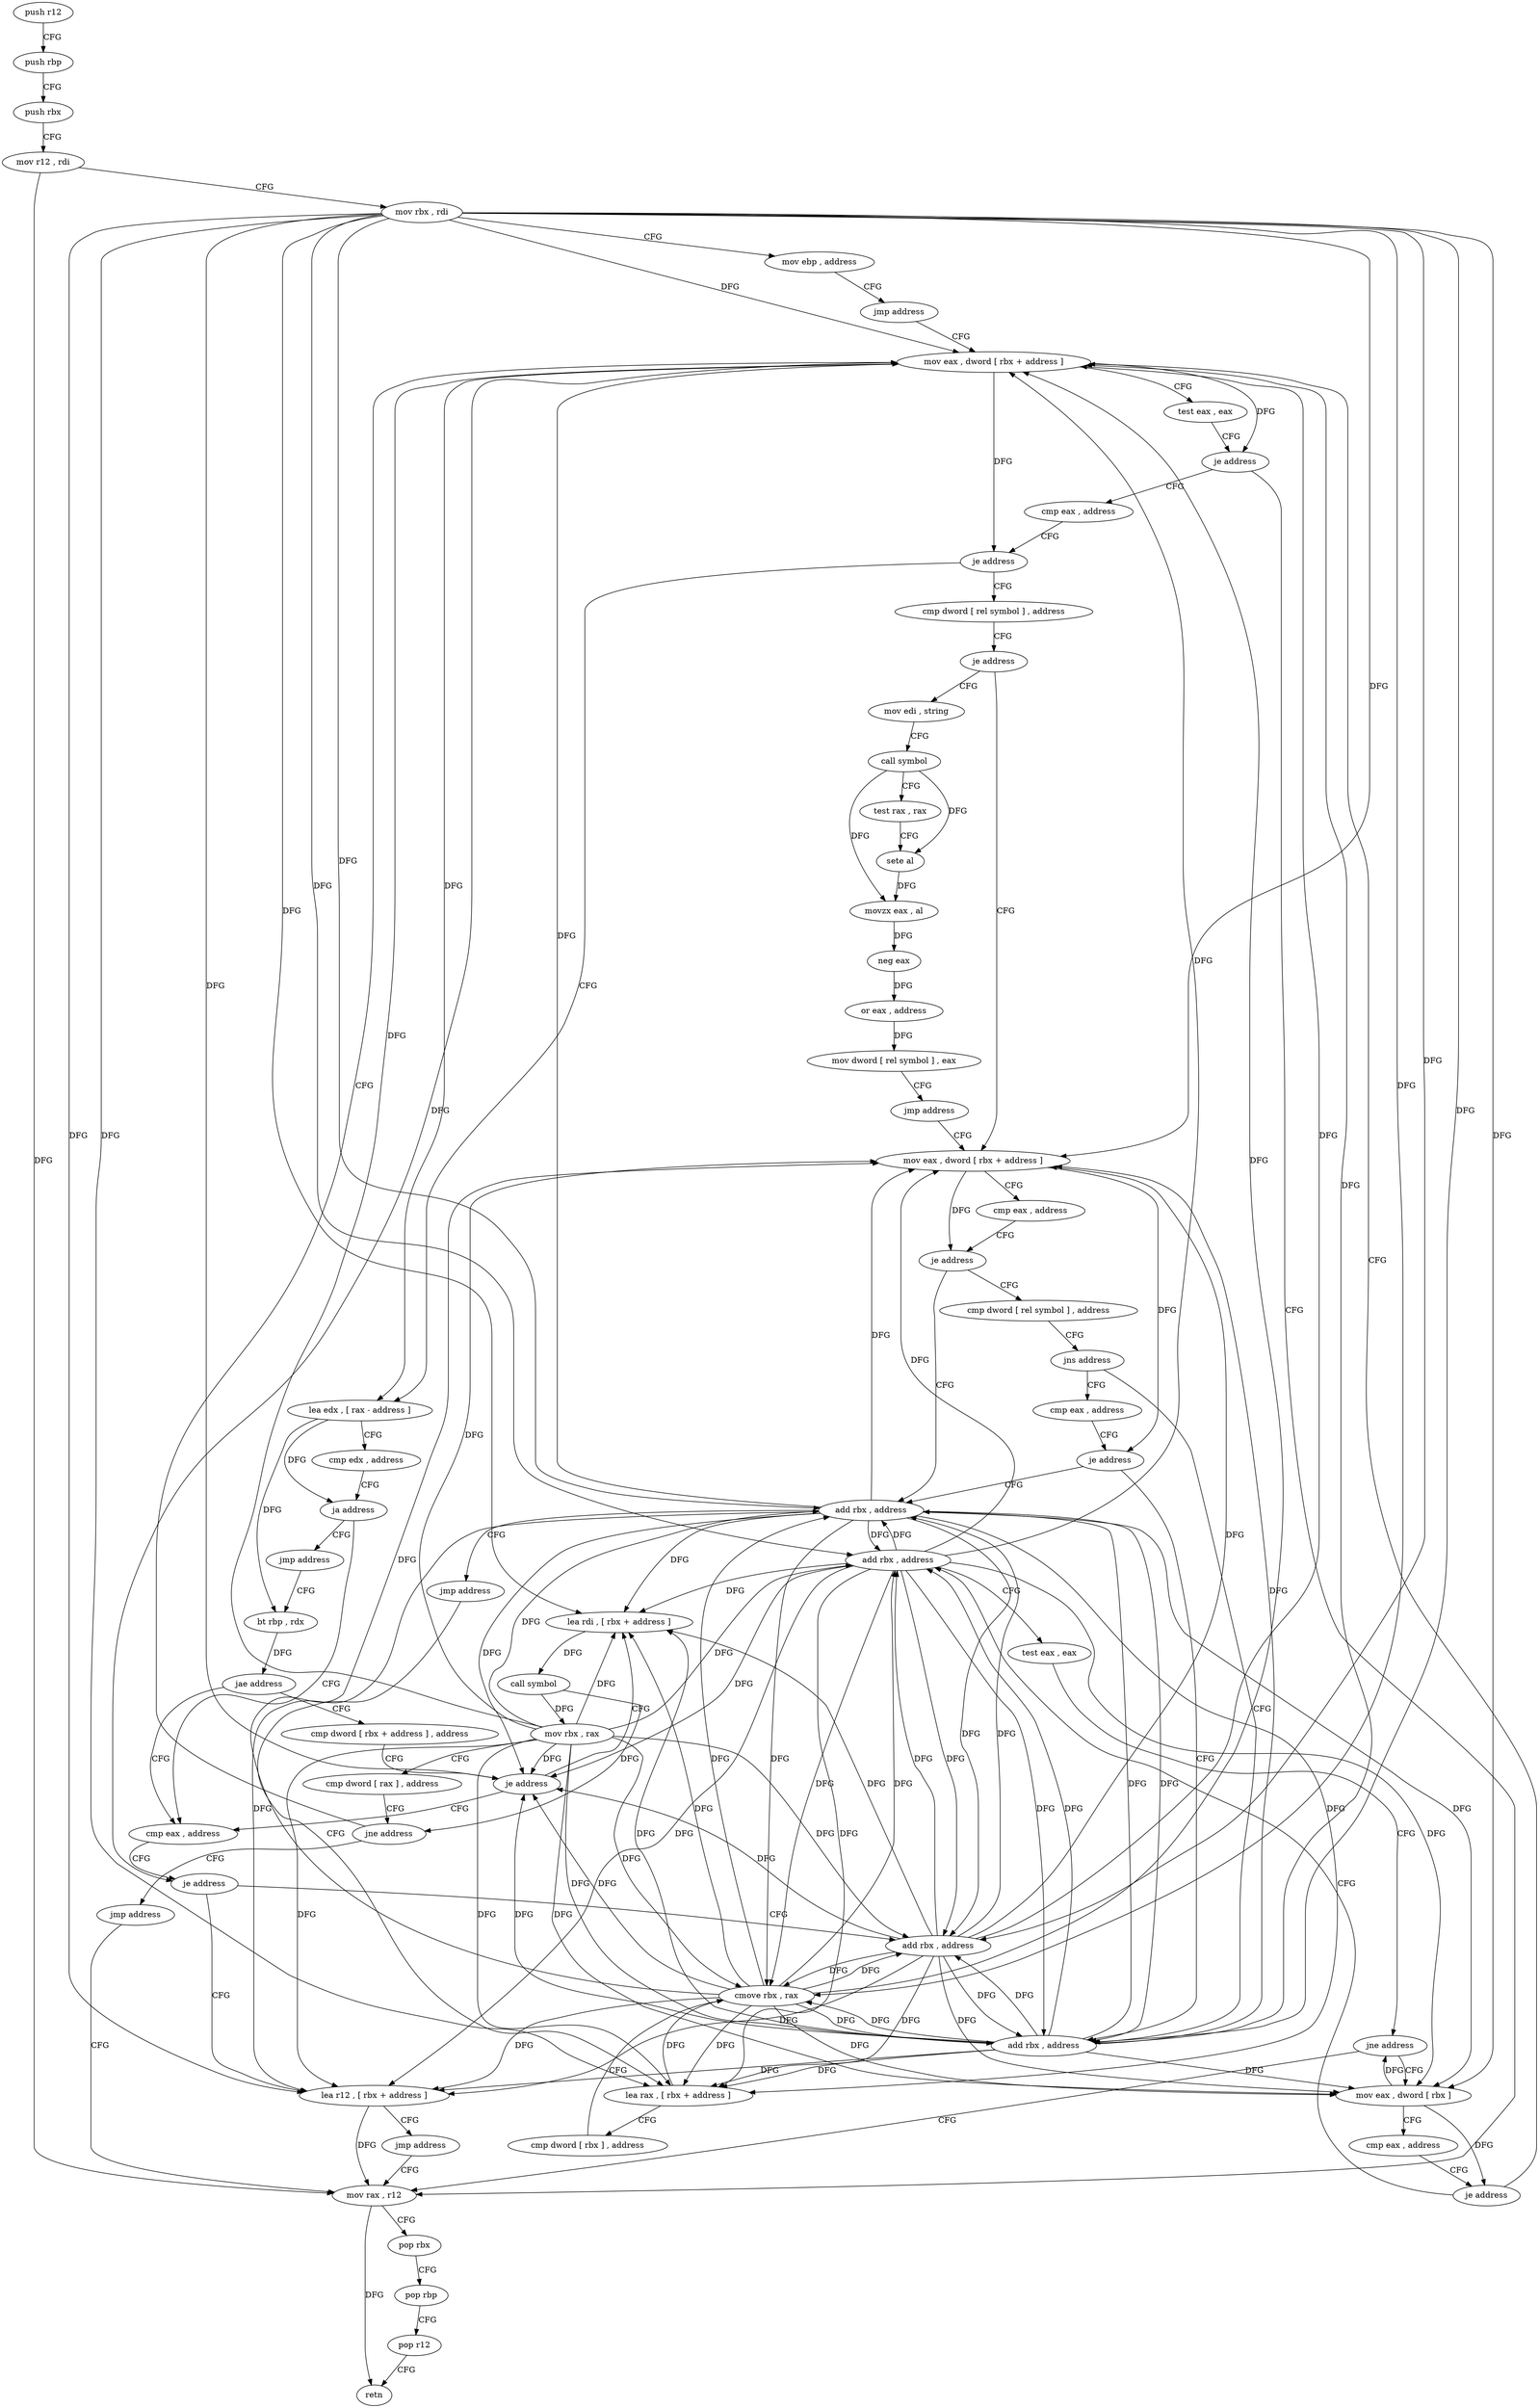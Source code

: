 digraph "func" {
"4380606" [label = "push r12" ]
"4380608" [label = "push rbp" ]
"4380609" [label = "push rbx" ]
"4380610" [label = "mov r12 , rdi" ]
"4380613" [label = "mov rbx , rdi" ]
"4380616" [label = "mov ebp , address" ]
"4380621" [label = "jmp address" ]
"4380754" [label = "mov eax , dword [ rbx + address ]" ]
"4380757" [label = "test eax , eax" ]
"4380759" [label = "je address" ]
"4380687" [label = "mov rax , r12" ]
"4380761" [label = "cmp eax , address" ]
"4380690" [label = "pop rbx" ]
"4380691" [label = "pop rbp" ]
"4380692" [label = "pop r12" ]
"4380694" [label = "retn" ]
"4380764" [label = "je address" ]
"4380626" [label = "cmp dword [ rel symbol ] , address" ]
"4380770" [label = "lea edx , [ rax - address ]" ]
"4380633" [label = "je address" ]
"4380695" [label = "mov edi , string" ]
"4380635" [label = "mov eax , dword [ rbx + address ]" ]
"4380773" [label = "cmp edx , address" ]
"4380776" [label = "ja address" ]
"4380745" [label = "cmp eax , address" ]
"4380778" [label = "jmp address" ]
"4380700" [label = "call symbol" ]
"4380705" [label = "test rax , rax" ]
"4380708" [label = "sete al" ]
"4380711" [label = "movzx eax , al" ]
"4380714" [label = "neg eax" ]
"4380716" [label = "or eax , address" ]
"4380719" [label = "mov dword [ rel symbol ] , eax" ]
"4380725" [label = "jmp address" ]
"4380638" [label = "cmp eax , address" ]
"4380641" [label = "je address" ]
"4380727" [label = "add rbx , address" ]
"4380643" [label = "cmp dword [ rel symbol ] , address" ]
"4380748" [label = "je address" ]
"4380799" [label = "lea r12 , [ rbx + address ]" ]
"4380750" [label = "add rbx , address" ]
"4380733" [label = "bt rbp , rdx" ]
"4380731" [label = "jmp address" ]
"4380661" [label = "lea rax , [ rbx + address ]" ]
"4380650" [label = "jns address" ]
"4380657" [label = "add rbx , address" ]
"4380652" [label = "cmp eax , address" ]
"4380803" [label = "jmp address" ]
"4380737" [label = "jae address" ]
"4380739" [label = "cmp dword [ rbx + address ] , address" ]
"4380665" [label = "cmp dword [ rbx ] , address" ]
"4380668" [label = "cmove rbx , rax" ]
"4380672" [label = "mov eax , dword [ rbx ]" ]
"4380655" [label = "je address" ]
"4380743" [label = "je address" ]
"4380780" [label = "lea rdi , [ rbx + address ]" ]
"4380679" [label = "add rbx , address" ]
"4380683" [label = "test eax , eax" ]
"4380685" [label = "jne address" ]
"4380784" [label = "call symbol" ]
"4380789" [label = "mov rbx , rax" ]
"4380792" [label = "cmp dword [ rax ] , address" ]
"4380795" [label = "jne address" ]
"4380797" [label = "jmp address" ]
"4380674" [label = "cmp eax , address" ]
"4380677" [label = "je address" ]
"4380606" -> "4380608" [ label = "CFG" ]
"4380608" -> "4380609" [ label = "CFG" ]
"4380609" -> "4380610" [ label = "CFG" ]
"4380610" -> "4380613" [ label = "CFG" ]
"4380610" -> "4380687" [ label = "DFG" ]
"4380613" -> "4380616" [ label = "CFG" ]
"4380613" -> "4380754" [ label = "DFG" ]
"4380613" -> "4380635" [ label = "DFG" ]
"4380613" -> "4380727" [ label = "DFG" ]
"4380613" -> "4380799" [ label = "DFG" ]
"4380613" -> "4380750" [ label = "DFG" ]
"4380613" -> "4380661" [ label = "DFG" ]
"4380613" -> "4380668" [ label = "DFG" ]
"4380613" -> "4380657" [ label = "DFG" ]
"4380613" -> "4380743" [ label = "DFG" ]
"4380613" -> "4380780" [ label = "DFG" ]
"4380613" -> "4380672" [ label = "DFG" ]
"4380613" -> "4380679" [ label = "DFG" ]
"4380616" -> "4380621" [ label = "CFG" ]
"4380621" -> "4380754" [ label = "CFG" ]
"4380754" -> "4380757" [ label = "CFG" ]
"4380754" -> "4380759" [ label = "DFG" ]
"4380754" -> "4380764" [ label = "DFG" ]
"4380754" -> "4380770" [ label = "DFG" ]
"4380754" -> "4380748" [ label = "DFG" ]
"4380757" -> "4380759" [ label = "CFG" ]
"4380759" -> "4380687" [ label = "CFG" ]
"4380759" -> "4380761" [ label = "CFG" ]
"4380687" -> "4380690" [ label = "CFG" ]
"4380687" -> "4380694" [ label = "DFG" ]
"4380761" -> "4380764" [ label = "CFG" ]
"4380690" -> "4380691" [ label = "CFG" ]
"4380691" -> "4380692" [ label = "CFG" ]
"4380692" -> "4380694" [ label = "CFG" ]
"4380764" -> "4380626" [ label = "CFG" ]
"4380764" -> "4380770" [ label = "CFG" ]
"4380626" -> "4380633" [ label = "CFG" ]
"4380770" -> "4380773" [ label = "CFG" ]
"4380770" -> "4380776" [ label = "DFG" ]
"4380770" -> "4380733" [ label = "DFG" ]
"4380633" -> "4380695" [ label = "CFG" ]
"4380633" -> "4380635" [ label = "CFG" ]
"4380695" -> "4380700" [ label = "CFG" ]
"4380635" -> "4380638" [ label = "CFG" ]
"4380635" -> "4380641" [ label = "DFG" ]
"4380635" -> "4380655" [ label = "DFG" ]
"4380773" -> "4380776" [ label = "CFG" ]
"4380776" -> "4380745" [ label = "CFG" ]
"4380776" -> "4380778" [ label = "CFG" ]
"4380745" -> "4380748" [ label = "CFG" ]
"4380778" -> "4380733" [ label = "CFG" ]
"4380700" -> "4380705" [ label = "CFG" ]
"4380700" -> "4380708" [ label = "DFG" ]
"4380700" -> "4380711" [ label = "DFG" ]
"4380705" -> "4380708" [ label = "CFG" ]
"4380708" -> "4380711" [ label = "DFG" ]
"4380711" -> "4380714" [ label = "DFG" ]
"4380714" -> "4380716" [ label = "DFG" ]
"4380716" -> "4380719" [ label = "DFG" ]
"4380719" -> "4380725" [ label = "CFG" ]
"4380725" -> "4380635" [ label = "CFG" ]
"4380638" -> "4380641" [ label = "CFG" ]
"4380641" -> "4380727" [ label = "CFG" ]
"4380641" -> "4380643" [ label = "CFG" ]
"4380727" -> "4380731" [ label = "CFG" ]
"4380727" -> "4380754" [ label = "DFG" ]
"4380727" -> "4380635" [ label = "DFG" ]
"4380727" -> "4380799" [ label = "DFG" ]
"4380727" -> "4380750" [ label = "DFG" ]
"4380727" -> "4380661" [ label = "DFG" ]
"4380727" -> "4380668" [ label = "DFG" ]
"4380727" -> "4380657" [ label = "DFG" ]
"4380727" -> "4380743" [ label = "DFG" ]
"4380727" -> "4380780" [ label = "DFG" ]
"4380727" -> "4380672" [ label = "DFG" ]
"4380727" -> "4380679" [ label = "DFG" ]
"4380643" -> "4380650" [ label = "CFG" ]
"4380748" -> "4380799" [ label = "CFG" ]
"4380748" -> "4380750" [ label = "CFG" ]
"4380799" -> "4380803" [ label = "CFG" ]
"4380799" -> "4380687" [ label = "DFG" ]
"4380750" -> "4380754" [ label = "DFG" ]
"4380750" -> "4380635" [ label = "DFG" ]
"4380750" -> "4380727" [ label = "DFG" ]
"4380750" -> "4380799" [ label = "DFG" ]
"4380750" -> "4380661" [ label = "DFG" ]
"4380750" -> "4380668" [ label = "DFG" ]
"4380750" -> "4380657" [ label = "DFG" ]
"4380750" -> "4380743" [ label = "DFG" ]
"4380750" -> "4380780" [ label = "DFG" ]
"4380750" -> "4380672" [ label = "DFG" ]
"4380750" -> "4380679" [ label = "DFG" ]
"4380733" -> "4380737" [ label = "DFG" ]
"4380731" -> "4380661" [ label = "CFG" ]
"4380661" -> "4380665" [ label = "CFG" ]
"4380661" -> "4380668" [ label = "DFG" ]
"4380650" -> "4380657" [ label = "CFG" ]
"4380650" -> "4380652" [ label = "CFG" ]
"4380657" -> "4380661" [ label = "DFG" ]
"4380657" -> "4380754" [ label = "DFG" ]
"4380657" -> "4380635" [ label = "DFG" ]
"4380657" -> "4380727" [ label = "DFG" ]
"4380657" -> "4380799" [ label = "DFG" ]
"4380657" -> "4380750" [ label = "DFG" ]
"4380657" -> "4380668" [ label = "DFG" ]
"4380657" -> "4380743" [ label = "DFG" ]
"4380657" -> "4380780" [ label = "DFG" ]
"4380657" -> "4380672" [ label = "DFG" ]
"4380657" -> "4380679" [ label = "DFG" ]
"4380652" -> "4380655" [ label = "CFG" ]
"4380803" -> "4380687" [ label = "CFG" ]
"4380737" -> "4380745" [ label = "CFG" ]
"4380737" -> "4380739" [ label = "CFG" ]
"4380739" -> "4380743" [ label = "CFG" ]
"4380665" -> "4380668" [ label = "CFG" ]
"4380668" -> "4380672" [ label = "DFG" ]
"4380668" -> "4380754" [ label = "DFG" ]
"4380668" -> "4380635" [ label = "DFG" ]
"4380668" -> "4380727" [ label = "DFG" ]
"4380668" -> "4380799" [ label = "DFG" ]
"4380668" -> "4380750" [ label = "DFG" ]
"4380668" -> "4380661" [ label = "DFG" ]
"4380668" -> "4380657" [ label = "DFG" ]
"4380668" -> "4380743" [ label = "DFG" ]
"4380668" -> "4380780" [ label = "DFG" ]
"4380668" -> "4380679" [ label = "DFG" ]
"4380672" -> "4380674" [ label = "CFG" ]
"4380672" -> "4380677" [ label = "DFG" ]
"4380672" -> "4380685" [ label = "DFG" ]
"4380655" -> "4380727" [ label = "CFG" ]
"4380655" -> "4380657" [ label = "CFG" ]
"4380743" -> "4380780" [ label = "CFG" ]
"4380743" -> "4380745" [ label = "CFG" ]
"4380780" -> "4380784" [ label = "DFG" ]
"4380679" -> "4380683" [ label = "CFG" ]
"4380679" -> "4380754" [ label = "DFG" ]
"4380679" -> "4380635" [ label = "DFG" ]
"4380679" -> "4380727" [ label = "DFG" ]
"4380679" -> "4380799" [ label = "DFG" ]
"4380679" -> "4380750" [ label = "DFG" ]
"4380679" -> "4380661" [ label = "DFG" ]
"4380679" -> "4380668" [ label = "DFG" ]
"4380679" -> "4380657" [ label = "DFG" ]
"4380679" -> "4380743" [ label = "DFG" ]
"4380679" -> "4380780" [ label = "DFG" ]
"4380679" -> "4380672" [ label = "DFG" ]
"4380683" -> "4380685" [ label = "CFG" ]
"4380685" -> "4380672" [ label = "CFG" ]
"4380685" -> "4380687" [ label = "CFG" ]
"4380784" -> "4380789" [ label = "DFG" ]
"4380784" -> "4380795" [ label = "DFG" ]
"4380789" -> "4380792" [ label = "CFG" ]
"4380789" -> "4380754" [ label = "DFG" ]
"4380789" -> "4380635" [ label = "DFG" ]
"4380789" -> "4380727" [ label = "DFG" ]
"4380789" -> "4380799" [ label = "DFG" ]
"4380789" -> "4380750" [ label = "DFG" ]
"4380789" -> "4380661" [ label = "DFG" ]
"4380789" -> "4380668" [ label = "DFG" ]
"4380789" -> "4380657" [ label = "DFG" ]
"4380789" -> "4380743" [ label = "DFG" ]
"4380789" -> "4380780" [ label = "DFG" ]
"4380789" -> "4380672" [ label = "DFG" ]
"4380789" -> "4380679" [ label = "DFG" ]
"4380792" -> "4380795" [ label = "CFG" ]
"4380795" -> "4380754" [ label = "CFG" ]
"4380795" -> "4380797" [ label = "CFG" ]
"4380797" -> "4380687" [ label = "CFG" ]
"4380674" -> "4380677" [ label = "CFG" ]
"4380677" -> "4380754" [ label = "CFG" ]
"4380677" -> "4380679" [ label = "CFG" ]
}
